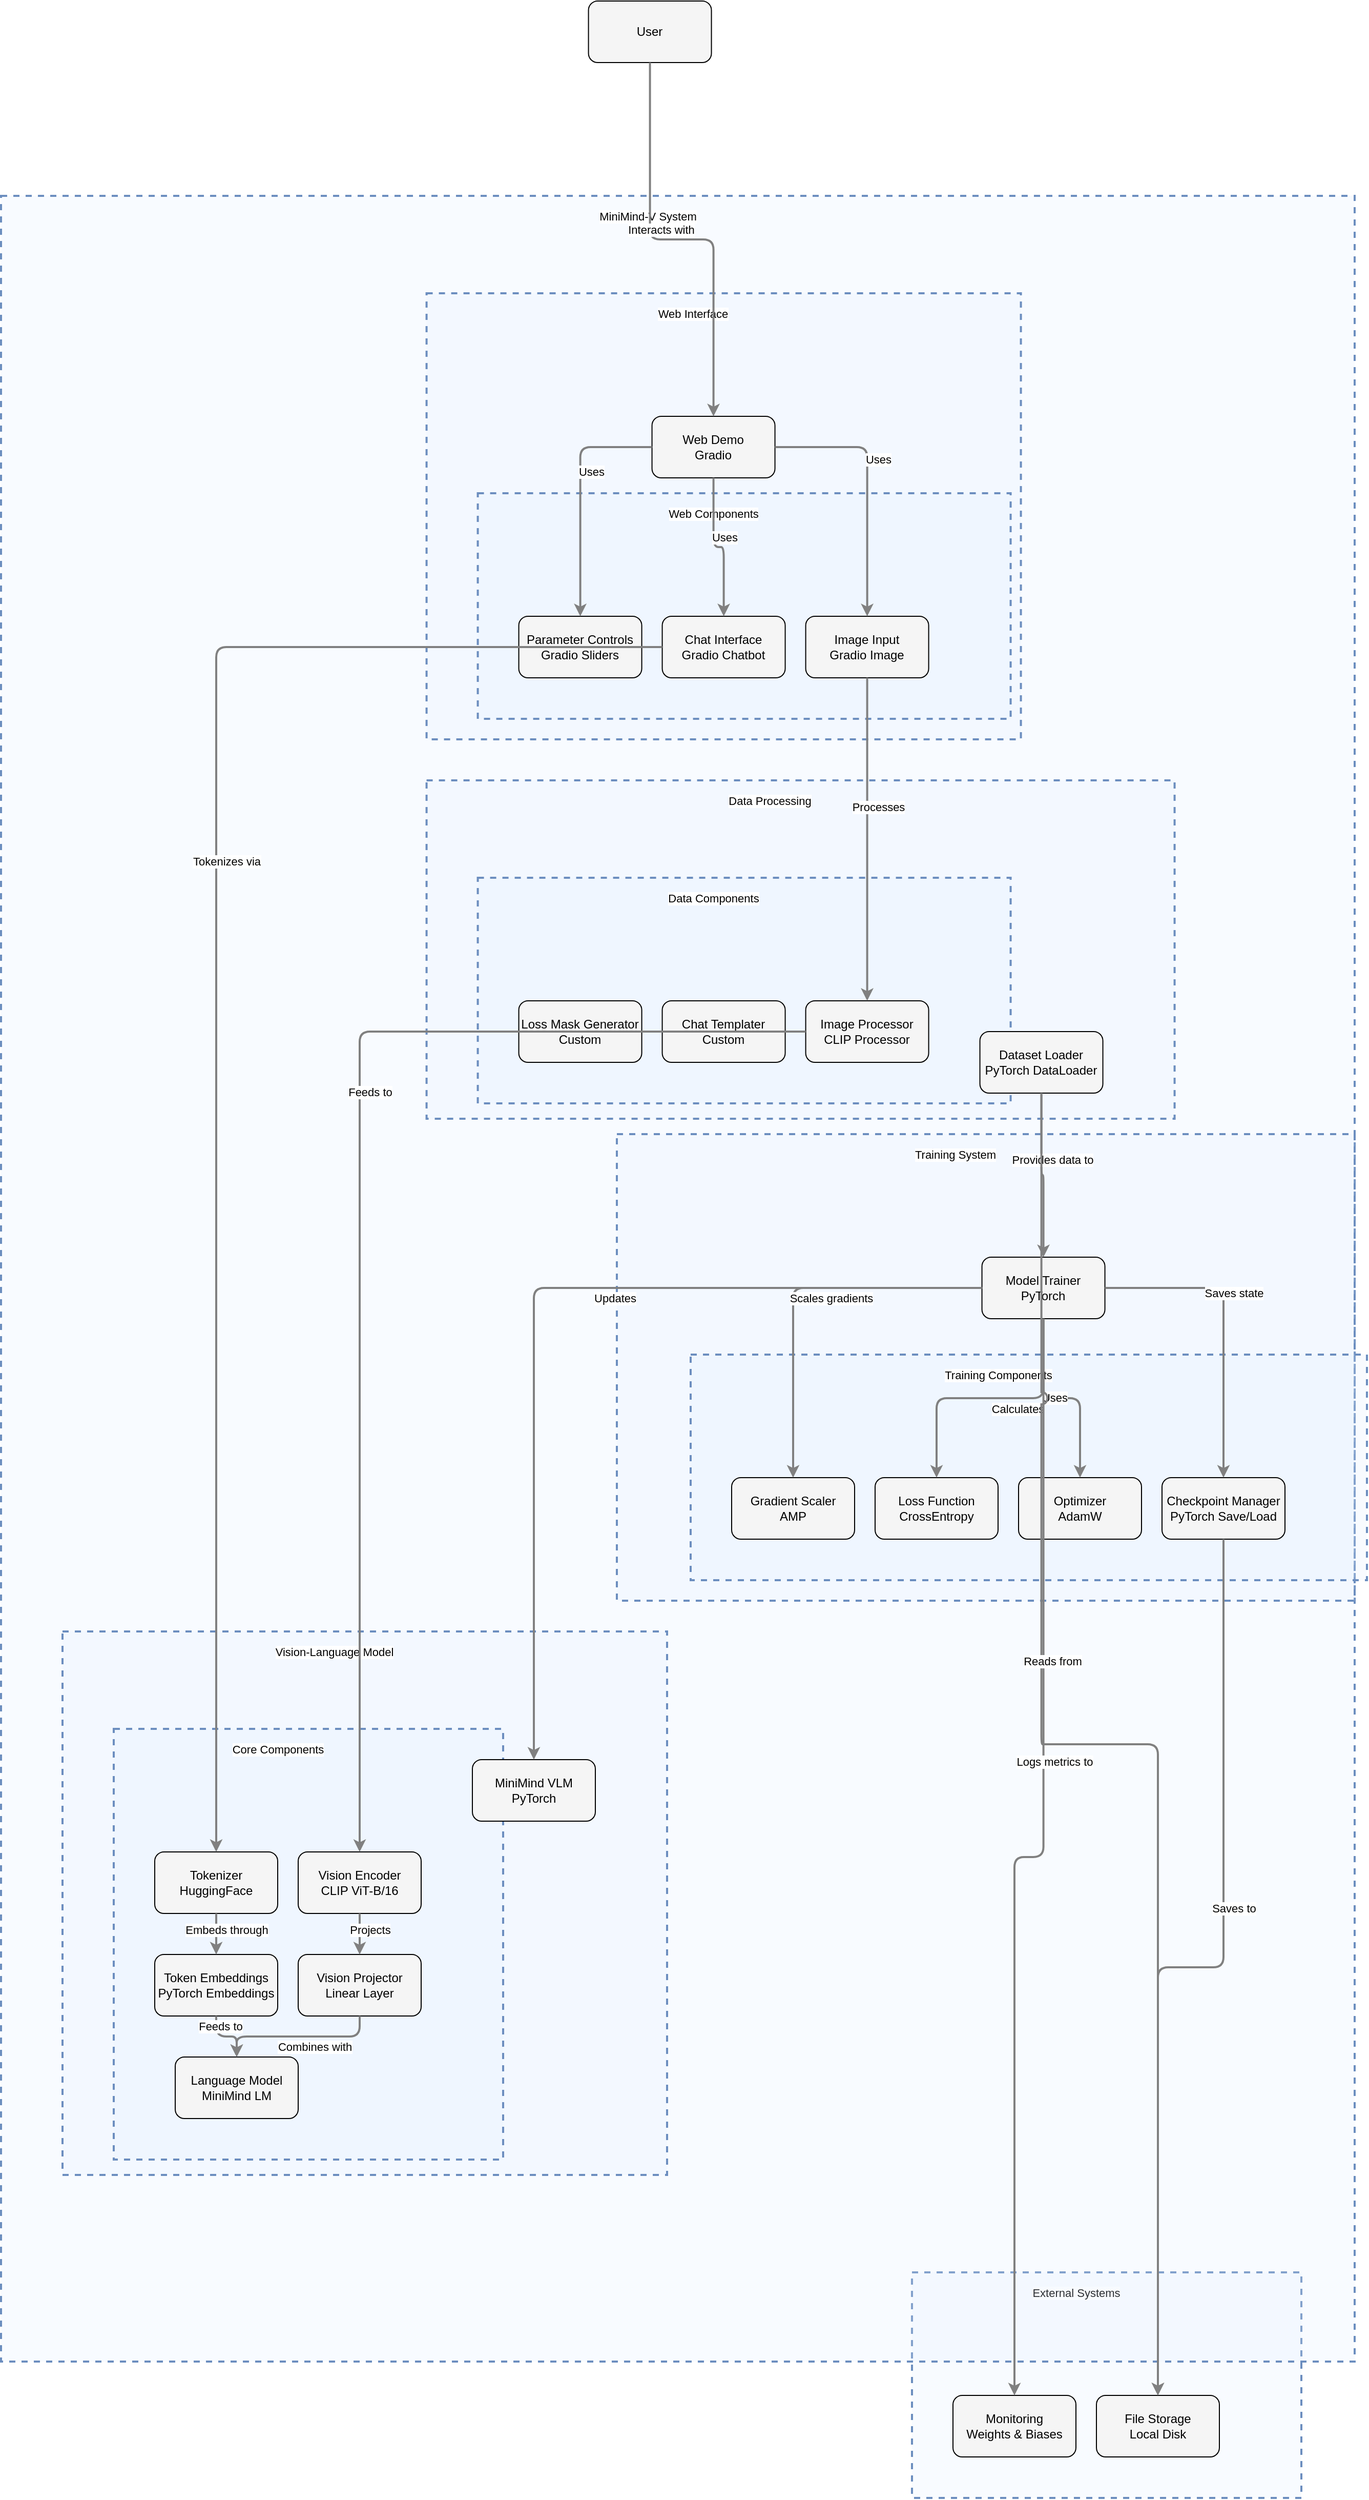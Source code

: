 <mxfile version="26.2.12">
  <diagram id="codeviz-diagram" name="System Diagram">
    <mxGraphModel dx="1044" dy="535" grid="1" gridSize="10" guides="1" tooltips="1" connect="1" arrows="1" fold="1" page="1" pageScale="1" pageWidth="827" pageHeight="1169" math="0" shadow="0">
      <root>
        <mxCell id="0" />
        <mxCell id="1" parent="0" />
        <mxCell id="subGraph9" value="" style="html=1;whiteSpace=wrap;container=1;fillColor=#dae8fc;strokeColor=#6c8ebf;dashed=1;fillOpacity=20;strokeWidth=2;containerType=none;recursiveResize=0;movable=1;resizable=1;autosize=0;dropTarget=0" parent="1" vertex="1">
          <mxGeometry x="943" y="2227" width="380" height="220" as="geometry" />
        </mxCell>
        <mxCell id="WandB" value="Monitoring&lt;br&gt;Weights &amp;amp; Biases" style="rounded=1;whiteSpace=wrap;html=1;fillColor=#f5f5f5" parent="subGraph9" vertex="1">
          <mxGeometry x="40" y="120" width="120" height="60" as="geometry" />
        </mxCell>
        <mxCell id="FileSystem" value="File Storage&lt;br&gt;Local Disk" style="rounded=1;whiteSpace=wrap;html=1;fillColor=#f5f5f5" parent="subGraph9" vertex="1">
          <mxGeometry x="180" y="120" width="120" height="60" as="geometry" />
        </mxCell>
        <mxCell id="subGraph9_label" value="External Systems" style="edgeLabel;html=1;align=center;verticalAlign=middle;resizable=0;labelBackgroundColor=white;spacing=5" parent="1" vertex="1">
          <mxGeometry x="951" y="2235" width="304" height="24" as="geometry" />
        </mxCell>
        <mxCell id="subGraph8" value="" style="html=1;whiteSpace=wrap;container=1;fillColor=#dae8fc;strokeColor=#6c8ebf;dashed=1;fillOpacity=20;strokeWidth=2;containerType=none;recursiveResize=0;movable=1;resizable=1;autosize=0;dropTarget=0" parent="1" vertex="1">
          <mxGeometry x="54" y="202" width="1321" height="2112" as="geometry" />
        </mxCell>
        <mxCell id="subGraph7" value="" style="html=1;whiteSpace=wrap;container=1;fillColor=#dae8fc;strokeColor=#6c8ebf;dashed=1;fillOpacity=20;strokeWidth=2;containerType=none;recursiveResize=0;movable=1;resizable=1;autosize=0;dropTarget=0" parent="subGraph8" vertex="1">
          <mxGeometry x="601" y="915" width="720" height="455" as="geometry" />
        </mxCell>
        <mxCell id="subGraph6" value="" style="html=1;whiteSpace=wrap;container=1;fillColor=#dae8fc;strokeColor=#6c8ebf;dashed=1;fillOpacity=20;strokeWidth=2;containerType=none;recursiveResize=0;movable=1;resizable=1;autosize=0;dropTarget=0" parent="subGraph7" vertex="1">
          <mxGeometry x="72" y="215" width="660" height="220" as="geometry" />
        </mxCell>
        <mxCell id="Optimizer" value="Optimizer&lt;br&gt;AdamW" style="rounded=1;whiteSpace=wrap;html=1;fillColor=#f5f5f5" parent="subGraph6" vertex="1">
          <mxGeometry x="320" y="120" width="120" height="60" as="geometry" />
        </mxCell>
        <mxCell id="LossFunction" value="Loss Function&lt;br&gt;CrossEntropy" style="rounded=1;whiteSpace=wrap;html=1;fillColor=#f5f5f5" parent="subGraph6" vertex="1">
          <mxGeometry x="180" y="120" width="120" height="60" as="geometry" />
        </mxCell>
        <mxCell id="GradScaler" value="Gradient Scaler&lt;br&gt;AMP" style="rounded=1;whiteSpace=wrap;html=1;fillColor=#f5f5f5" parent="subGraph6" vertex="1">
          <mxGeometry x="40" y="120" width="120" height="60" as="geometry" />
        </mxCell>
        <mxCell id="ModelCheckpoint" value="Checkpoint Manager&lt;br&gt;PyTorch Save/Load" style="rounded=1;whiteSpace=wrap;html=1;fillColor=#f5f5f5" parent="subGraph6" vertex="1">
          <mxGeometry x="460" y="120" width="120" height="60" as="geometry" />
        </mxCell>
        <mxCell id="subGraph6_label" value="Training Components" style="edgeLabel;html=1;align=center;verticalAlign=middle;resizable=0;labelBackgroundColor=white;spacing=5" parent="subGraph7" vertex="1">
          <mxGeometry x="80" y="223" width="584" height="24" as="geometry" />
        </mxCell>
        <mxCell id="TrainerModule" value="Model Trainer&lt;br&gt;PyTorch" style="rounded=1;whiteSpace=wrap;html=1;fillColor=#f5f5f5" parent="subGraph7" vertex="1">
          <mxGeometry x="356.286" y="120" width="120" height="60" as="geometry" />
        </mxCell>
        <mxCell id="subGraph7_label" value="Training System" style="edgeLabel;html=1;align=center;verticalAlign=middle;resizable=0;labelBackgroundColor=white;spacing=5" parent="subGraph8" vertex="1">
          <mxGeometry x="609" y="923" width="644" height="24" as="geometry" />
        </mxCell>
        <mxCell id="subGraph5" value="" style="html=1;whiteSpace=wrap;container=1;fillColor=#dae8fc;strokeColor=#6c8ebf;dashed=1;fillOpacity=20;strokeWidth=2;containerType=none;recursiveResize=0;movable=1;resizable=1;autosize=0;dropTarget=0" parent="subGraph8" vertex="1">
          <mxGeometry x="415.286" y="570" width="730" height="330" as="geometry" />
        </mxCell>
        <mxCell id="subGraph4" value="" style="html=1;whiteSpace=wrap;container=1;fillColor=#dae8fc;strokeColor=#6c8ebf;dashed=1;fillOpacity=20;strokeWidth=2;containerType=none;recursiveResize=0;movable=1;resizable=1;autosize=0;dropTarget=0" parent="subGraph5" vertex="1">
          <mxGeometry x="50" y="95" width="520" height="220" as="geometry" />
        </mxCell>
        <mxCell id="ImageProcessor" value="Image Processor&lt;br&gt;CLIP Processor" style="rounded=1;whiteSpace=wrap;html=1;fillColor=#f5f5f5" parent="subGraph4" vertex="1">
          <mxGeometry x="320" y="120" width="120" height="60" as="geometry" />
        </mxCell>
        <mxCell id="ChatTemplater" value="Chat Templater&lt;br&gt;Custom" style="rounded=1;whiteSpace=wrap;html=1;fillColor=#f5f5f5" parent="subGraph4" vertex="1">
          <mxGeometry x="180" y="120" width="120" height="60" as="geometry" />
        </mxCell>
        <mxCell id="LossMaskGenerator" value="Loss Mask Generator&lt;br&gt;Custom" style="rounded=1;whiteSpace=wrap;html=1;fillColor=#f5f5f5" parent="subGraph4" vertex="1">
          <mxGeometry x="40" y="120" width="120" height="60" as="geometry" />
        </mxCell>
        <mxCell id="subGraph4_label" value="Data Components" style="edgeLabel;html=1;align=center;verticalAlign=middle;resizable=0;labelBackgroundColor=white;spacing=5" parent="subGraph5" vertex="1">
          <mxGeometry x="58" y="103" width="444" height="24" as="geometry" />
        </mxCell>
        <mxCell id="DataLoader" value="Dataset Loader&lt;br&gt;PyTorch DataLoader" style="rounded=1;whiteSpace=wrap;html=1;fillColor=#f5f5f5" parent="subGraph5" vertex="1">
          <mxGeometry x="540" y="245" width="120" height="60" as="geometry" />
        </mxCell>
        <mxCell id="subGraph5_label" value="Data Processing" style="edgeLabel;html=1;align=center;verticalAlign=middle;resizable=0;labelBackgroundColor=white;spacing=5" parent="subGraph8" vertex="1">
          <mxGeometry x="423.286" y="578" width="654" height="24" as="geometry" />
        </mxCell>
        <mxCell id="subGraph3" value="" style="html=1;whiteSpace=wrap;container=1;fillColor=#dae8fc;strokeColor=#6c8ebf;dashed=1;fillOpacity=20;strokeWidth=2;containerType=none;recursiveResize=0;movable=1;resizable=1;autosize=0;dropTarget=0" parent="subGraph8" vertex="1">
          <mxGeometry x="60" y="1400" width="590" height="530" as="geometry" />
        </mxCell>
        <mxCell id="subGraph2" value="" style="html=1;whiteSpace=wrap;container=1;fillColor=#dae8fc;strokeColor=#6c8ebf;dashed=1;fillOpacity=20;strokeWidth=2;containerType=none;recursiveResize=0;movable=1;resizable=1;autosize=0;dropTarget=0" parent="subGraph3" vertex="1">
          <mxGeometry x="50" y="95" width="380" height="420" as="geometry" />
        </mxCell>
        <mxCell id="VisionEncoder" value="Vision Encoder&lt;br&gt;CLIP ViT-B/16" style="rounded=1;whiteSpace=wrap;html=1;fillColor=#f5f5f5" parent="subGraph2" vertex="1">
          <mxGeometry x="180" y="120" width="120" height="60" as="geometry" />
        </mxCell>
        <mxCell id="VisionProjector" value="Vision Projector&lt;br&gt;Linear Layer" style="rounded=1;whiteSpace=wrap;html=1;fillColor=#f5f5f5" parent="subGraph2" vertex="1">
          <mxGeometry x="180" y="220" width="120" height="60" as="geometry" />
        </mxCell>
        <mxCell id="LMModel" value="Language Model&lt;br&gt;MiniMind LM" style="rounded=1;whiteSpace=wrap;html=1;fillColor=#f5f5f5" parent="subGraph2" vertex="1">
          <mxGeometry x="60" y="320" width="120" height="60" as="geometry" />
        </mxCell>
        <mxCell id="TokenEmbedding" value="Token Embeddings&lt;br&gt;PyTorch Embeddings" style="rounded=1;whiteSpace=wrap;html=1;fillColor=#f5f5f5" parent="subGraph2" vertex="1">
          <mxGeometry x="40" y="220" width="120" height="60" as="geometry" />
        </mxCell>
        <mxCell id="Tokenizer" value="Tokenizer&lt;br&gt;HuggingFace" style="rounded=1;whiteSpace=wrap;html=1;fillColor=#f5f5f5" parent="subGraph2" vertex="1">
          <mxGeometry x="40" y="120" width="120" height="60" as="geometry" />
        </mxCell>
        <mxCell id="subGraph2_label" value="Core Components" style="edgeLabel;html=1;align=center;verticalAlign=middle;resizable=0;labelBackgroundColor=white;spacing=5" parent="subGraph3" vertex="1">
          <mxGeometry x="58" y="103" width="304" height="24" as="geometry" />
        </mxCell>
        <mxCell id="VLMCore" value="MiniMind VLM&lt;br&gt;PyTorch" style="rounded=1;whiteSpace=wrap;html=1;fillColor=#f5f5f5" parent="subGraph3" vertex="1">
          <mxGeometry x="400" y="125" width="120" height="60" as="geometry" />
        </mxCell>
        <mxCell id="subGraph3_label" value="Vision-Language Model" style="edgeLabel;html=1;align=center;verticalAlign=middle;resizable=0;labelBackgroundColor=white;spacing=5" parent="subGraph8" vertex="1">
          <mxGeometry x="68" y="1408" width="514" height="24" as="geometry" />
        </mxCell>
        <mxCell id="subGraph1" value="" style="html=1;whiteSpace=wrap;container=1;fillColor=#dae8fc;strokeColor=#6c8ebf;dashed=1;fillOpacity=20;strokeWidth=2;containerType=none;recursiveResize=0;movable=1;resizable=1;autosize=0;dropTarget=0" parent="subGraph8" vertex="1">
          <mxGeometry x="415.286" y="95" width="580" height="435" as="geometry" />
        </mxCell>
        <mxCell id="subGraph0" value="" style="html=1;whiteSpace=wrap;container=1;fillColor=#dae8fc;strokeColor=#6c8ebf;dashed=1;fillOpacity=20;strokeWidth=2;containerType=none;recursiveResize=0;movable=1;resizable=1;autosize=0;dropTarget=0" parent="subGraph1" vertex="1">
          <mxGeometry x="50" y="195" width="520" height="220" as="geometry" />
        </mxCell>
        <mxCell id="ImageInput" value="Image Input&lt;br&gt;Gradio Image" style="rounded=1;whiteSpace=wrap;html=1;fillColor=#f5f5f5" parent="subGraph0" vertex="1">
          <mxGeometry x="320" y="120" width="120" height="60" as="geometry" />
        </mxCell>
        <mxCell id="ChatInterface" value="Chat Interface&lt;br&gt;Gradio Chatbot" style="rounded=1;whiteSpace=wrap;html=1;fillColor=#f5f5f5" parent="subGraph0" vertex="1">
          <mxGeometry x="180" y="120" width="120" height="60" as="geometry" />
        </mxCell>
        <mxCell id="ParameterSliders" value="Parameter Controls&lt;br&gt;Gradio Sliders" style="rounded=1;whiteSpace=wrap;html=1;fillColor=#f5f5f5" parent="subGraph0" vertex="1">
          <mxGeometry x="40" y="120" width="120" height="60" as="geometry" />
        </mxCell>
        <mxCell id="subGraph0_label" value="Web Components" style="edgeLabel;html=1;align=center;verticalAlign=middle;resizable=0;labelBackgroundColor=white;spacing=5" parent="subGraph1" vertex="1">
          <mxGeometry x="58" y="203" width="444" height="24" as="geometry" />
        </mxCell>
        <mxCell id="WebDemo" value="Web Demo&lt;br&gt;Gradio" style="rounded=1;whiteSpace=wrap;html=1;fillColor=#f5f5f5" parent="subGraph1" vertex="1">
          <mxGeometry x="220" y="120" width="120" height="60" as="geometry" />
        </mxCell>
        <mxCell id="subGraph1_label" value="Web Interface" style="edgeLabel;html=1;align=center;verticalAlign=middle;resizable=0;labelBackgroundColor=white;spacing=5" parent="subGraph8" vertex="1">
          <mxGeometry x="423.286" y="103" width="504" height="24" as="geometry" />
        </mxCell>
        <mxCell id="subGraph8_label" value="MiniMind-V System" style="edgeLabel;html=1;align=center;verticalAlign=middle;resizable=0;labelBackgroundColor=white;spacing=5" parent="1" vertex="1">
          <mxGeometry x="62" y="210" width="1245" height="24" as="geometry" />
        </mxCell>
        <mxCell id="User" value="User" style="rounded=1;whiteSpace=wrap;html=1;fillColor=#f5f5f5" parent="1" vertex="1">
          <mxGeometry x="627.286" y="12" width="120" height="60" as="geometry" />
        </mxCell>
        <mxCell id="edge-L_User_WebDemo_0" style="edgeStyle=orthogonalEdgeStyle;rounded=1;orthogonalLoop=1;jettySize=auto;html=1;strokeColor=#808080;strokeWidth=2;jumpStyle=arc;jumpSize=10;spacing=15;labelBackgroundColor=white;labelBorderColor=none" parent="1" source="User" target="WebDemo" edge="1">
          <mxGeometry relative="1" as="geometry" />
        </mxCell>
        <mxCell id="edge-L_User_WebDemo_0_label" value="Interacts with" style="edgeLabel;html=1;align=center;verticalAlign=middle;resizable=0;points=[];" parent="edge-L_User_WebDemo_0" vertex="1" connectable="0">
          <mxGeometry x="-0.2" y="10" relative="1" as="geometry">
            <mxPoint as="offset" />
          </mxGeometry>
        </mxCell>
        <mxCell id="edge-L_WebDemo_ImageInput_1" style="edgeStyle=orthogonalEdgeStyle;rounded=1;orthogonalLoop=1;jettySize=auto;html=1;strokeColor=#808080;strokeWidth=2;jumpStyle=arc;jumpSize=10;spacing=15;labelBackgroundColor=white;labelBorderColor=none" parent="1" source="WebDemo" target="ImageInput" edge="1">
          <mxGeometry relative="1" as="geometry" />
        </mxCell>
        <mxCell id="edge-L_WebDemo_ImageInput_1_label" value="Uses" style="edgeLabel;html=1;align=center;verticalAlign=middle;resizable=0;points=[];" parent="edge-L_WebDemo_ImageInput_1" vertex="1" connectable="0">
          <mxGeometry x="-0.2" y="10" relative="1" as="geometry">
            <mxPoint as="offset" />
          </mxGeometry>
        </mxCell>
        <mxCell id="edge-L_WebDemo_ChatInterface_2" style="edgeStyle=orthogonalEdgeStyle;rounded=1;orthogonalLoop=1;jettySize=auto;html=1;strokeColor=#808080;strokeWidth=2;jumpStyle=arc;jumpSize=10;spacing=15;labelBackgroundColor=white;labelBorderColor=none" parent="1" source="WebDemo" target="ChatInterface" edge="1">
          <mxGeometry relative="1" as="geometry" />
        </mxCell>
        <mxCell id="edge-L_WebDemo_ChatInterface_2_label" value="Uses" style="edgeLabel;html=1;align=center;verticalAlign=middle;resizable=0;points=[];" parent="edge-L_WebDemo_ChatInterface_2" vertex="1" connectable="0">
          <mxGeometry x="-0.2" y="10" relative="1" as="geometry">
            <mxPoint as="offset" />
          </mxGeometry>
        </mxCell>
        <mxCell id="edge-L_WebDemo_ParameterSliders_3" style="edgeStyle=orthogonalEdgeStyle;rounded=1;orthogonalLoop=1;jettySize=auto;html=1;strokeColor=#808080;strokeWidth=2;jumpStyle=arc;jumpSize=10;spacing=15;labelBackgroundColor=white;labelBorderColor=none" parent="1" source="WebDemo" target="ParameterSliders" edge="1">
          <mxGeometry relative="1" as="geometry" />
        </mxCell>
        <mxCell id="edge-L_WebDemo_ParameterSliders_3_label" value="Uses" style="edgeLabel;html=1;align=center;verticalAlign=middle;resizable=0;points=[];" parent="edge-L_WebDemo_ParameterSliders_3" vertex="1" connectable="0">
          <mxGeometry x="-0.2" y="10" relative="1" as="geometry">
            <mxPoint as="offset" />
          </mxGeometry>
        </mxCell>
        <mxCell id="edge-L_ImageInput_ImageProcessor_4" style="edgeStyle=orthogonalEdgeStyle;rounded=1;orthogonalLoop=1;jettySize=auto;html=1;strokeColor=#808080;strokeWidth=2;jumpStyle=arc;jumpSize=10;spacing=15;labelBackgroundColor=white;labelBorderColor=none" parent="1" source="ImageInput" target="ImageProcessor" edge="1">
          <mxGeometry relative="1" as="geometry" />
        </mxCell>
        <mxCell id="edge-L_ImageInput_ImageProcessor_4_label" value="Processes" style="edgeLabel;html=1;align=center;verticalAlign=middle;resizable=0;points=[];" parent="edge-L_ImageInput_ImageProcessor_4" vertex="1" connectable="0">
          <mxGeometry x="-0.2" y="10" relative="1" as="geometry">
            <mxPoint as="offset" />
          </mxGeometry>
        </mxCell>
        <mxCell id="edge-L_ImageProcessor_VisionEncoder_5" style="edgeStyle=orthogonalEdgeStyle;rounded=1;orthogonalLoop=1;jettySize=auto;html=1;strokeColor=#808080;strokeWidth=2;jumpStyle=arc;jumpSize=10;spacing=15;labelBackgroundColor=white;labelBorderColor=none" parent="1" source="ImageProcessor" target="VisionEncoder" edge="1">
          <mxGeometry relative="1" as="geometry" />
        </mxCell>
        <mxCell id="edge-L_ImageProcessor_VisionEncoder_5_label" value="Feeds to" style="edgeLabel;html=1;align=center;verticalAlign=middle;resizable=0;points=[];" parent="edge-L_ImageProcessor_VisionEncoder_5" vertex="1" connectable="0">
          <mxGeometry x="-0.2" y="10" relative="1" as="geometry">
            <mxPoint as="offset" />
          </mxGeometry>
        </mxCell>
        <mxCell id="edge-L_VisionEncoder_VisionProjector_6" style="edgeStyle=orthogonalEdgeStyle;rounded=1;orthogonalLoop=1;jettySize=auto;html=1;strokeColor=#808080;strokeWidth=2;jumpStyle=arc;jumpSize=10;spacing=15;labelBackgroundColor=white;labelBorderColor=none" parent="1" source="VisionEncoder" target="VisionProjector" edge="1">
          <mxGeometry relative="1" as="geometry" />
        </mxCell>
        <mxCell id="edge-L_VisionEncoder_VisionProjector_6_label" value="Projects" style="edgeLabel;html=1;align=center;verticalAlign=middle;resizable=0;points=[];" parent="edge-L_VisionEncoder_VisionProjector_6" vertex="1" connectable="0">
          <mxGeometry x="-0.2" y="10" relative="1" as="geometry">
            <mxPoint as="offset" />
          </mxGeometry>
        </mxCell>
        <mxCell id="edge-L_VisionProjector_LMModel_7" style="edgeStyle=orthogonalEdgeStyle;rounded=1;orthogonalLoop=1;jettySize=auto;html=1;strokeColor=#808080;strokeWidth=2;jumpStyle=arc;jumpSize=10;spacing=15;labelBackgroundColor=white;labelBorderColor=none" parent="1" source="VisionProjector" target="LMModel" edge="1">
          <mxGeometry relative="1" as="geometry" />
        </mxCell>
        <mxCell id="edge-L_VisionProjector_LMModel_7_label" value="Combines with" style="edgeLabel;html=1;align=center;verticalAlign=middle;resizable=0;points=[];" parent="edge-L_VisionProjector_LMModel_7" vertex="1" connectable="0">
          <mxGeometry x="-0.2" y="10" relative="1" as="geometry">
            <mxPoint as="offset" />
          </mxGeometry>
        </mxCell>
        <mxCell id="edge-L_ChatInterface_Tokenizer_8" style="edgeStyle=orthogonalEdgeStyle;rounded=1;orthogonalLoop=1;jettySize=auto;html=1;strokeColor=#808080;strokeWidth=2;jumpStyle=arc;jumpSize=10;spacing=15;labelBackgroundColor=white;labelBorderColor=none" parent="1" source="ChatInterface" target="Tokenizer" edge="1">
          <mxGeometry relative="1" as="geometry" />
        </mxCell>
        <mxCell id="edge-L_ChatInterface_Tokenizer_8_label" value="Tokenizes via" style="edgeLabel;html=1;align=center;verticalAlign=middle;resizable=0;points=[];" parent="edge-L_ChatInterface_Tokenizer_8" vertex="1" connectable="0">
          <mxGeometry x="-0.2" y="10" relative="1" as="geometry">
            <mxPoint as="offset" />
          </mxGeometry>
        </mxCell>
        <mxCell id="edge-L_Tokenizer_TokenEmbedding_9" style="edgeStyle=orthogonalEdgeStyle;rounded=1;orthogonalLoop=1;jettySize=auto;html=1;strokeColor=#808080;strokeWidth=2;jumpStyle=arc;jumpSize=10;spacing=15;labelBackgroundColor=white;labelBorderColor=none" parent="1" source="Tokenizer" target="TokenEmbedding" edge="1">
          <mxGeometry relative="1" as="geometry" />
        </mxCell>
        <mxCell id="edge-L_Tokenizer_TokenEmbedding_9_label" value="Embeds through" style="edgeLabel;html=1;align=center;verticalAlign=middle;resizable=0;points=[];" parent="edge-L_Tokenizer_TokenEmbedding_9" vertex="1" connectable="0">
          <mxGeometry x="-0.2" y="10" relative="1" as="geometry">
            <mxPoint as="offset" />
          </mxGeometry>
        </mxCell>
        <mxCell id="edge-L_TokenEmbedding_LMModel_10" style="edgeStyle=orthogonalEdgeStyle;rounded=1;orthogonalLoop=1;jettySize=auto;html=1;strokeColor=#808080;strokeWidth=2;jumpStyle=arc;jumpSize=10;spacing=15;labelBackgroundColor=white;labelBorderColor=none" parent="1" source="TokenEmbedding" target="LMModel" edge="1">
          <mxGeometry relative="1" as="geometry" />
        </mxCell>
        <mxCell id="edge-L_TokenEmbedding_LMModel_10_label" value="Feeds to" style="edgeLabel;html=1;align=center;verticalAlign=middle;resizable=0;points=[];" parent="edge-L_TokenEmbedding_LMModel_10" vertex="1" connectable="0">
          <mxGeometry x="-0.2" y="10" relative="1" as="geometry">
            <mxPoint as="offset" />
          </mxGeometry>
        </mxCell>
        <mxCell id="edge-L_DataLoader_TrainerModule_11" style="edgeStyle=orthogonalEdgeStyle;rounded=1;orthogonalLoop=1;jettySize=auto;html=1;strokeColor=#808080;strokeWidth=2;jumpStyle=arc;jumpSize=10;spacing=15;labelBackgroundColor=white;labelBorderColor=none" parent="1" source="DataLoader" target="TrainerModule" edge="1">
          <mxGeometry relative="1" as="geometry" />
        </mxCell>
        <mxCell id="edge-L_DataLoader_TrainerModule_11_label" value="Provides data to" style="edgeLabel;html=1;align=center;verticalAlign=middle;resizable=0;points=[];" parent="edge-L_DataLoader_TrainerModule_11" vertex="1" connectable="0">
          <mxGeometry x="-0.2" y="10" relative="1" as="geometry">
            <mxPoint as="offset" />
          </mxGeometry>
        </mxCell>
        <mxCell id="edge-L_TrainerModule_VLMCore_12" style="edgeStyle=orthogonalEdgeStyle;rounded=1;orthogonalLoop=1;jettySize=auto;html=1;strokeColor=#808080;strokeWidth=2;jumpStyle=arc;jumpSize=10;spacing=15;labelBackgroundColor=white;labelBorderColor=none" parent="1" source="TrainerModule" target="VLMCore" edge="1">
          <mxGeometry relative="1" as="geometry" />
        </mxCell>
        <mxCell id="edge-L_TrainerModule_VLMCore_12_label" value="Updates" style="edgeLabel;html=1;align=center;verticalAlign=middle;resizable=0;points=[];" parent="edge-L_TrainerModule_VLMCore_12" vertex="1" connectable="0">
          <mxGeometry x="-0.2" y="10" relative="1" as="geometry">
            <mxPoint as="offset" />
          </mxGeometry>
        </mxCell>
        <mxCell id="edge-L_TrainerModule_Optimizer_13" style="edgeStyle=orthogonalEdgeStyle;rounded=1;orthogonalLoop=1;jettySize=auto;html=1;strokeColor=#808080;strokeWidth=2;jumpStyle=arc;jumpSize=10;spacing=15;labelBackgroundColor=white;labelBorderColor=none" parent="1" source="TrainerModule" target="Optimizer" edge="1">
          <mxGeometry relative="1" as="geometry" />
        </mxCell>
        <mxCell id="edge-L_TrainerModule_Optimizer_13_label" value="Uses" style="edgeLabel;html=1;align=center;verticalAlign=middle;resizable=0;points=[];" parent="edge-L_TrainerModule_Optimizer_13" vertex="1" connectable="0">
          <mxGeometry x="-0.2" y="10" relative="1" as="geometry">
            <mxPoint as="offset" />
          </mxGeometry>
        </mxCell>
        <mxCell id="edge-L_TrainerModule_LossFunction_14" style="edgeStyle=orthogonalEdgeStyle;rounded=1;orthogonalLoop=1;jettySize=auto;html=1;strokeColor=#808080;strokeWidth=2;jumpStyle=arc;jumpSize=10;spacing=15;labelBackgroundColor=white;labelBorderColor=none" parent="1" source="TrainerModule" target="LossFunction" edge="1">
          <mxGeometry relative="1" as="geometry" />
        </mxCell>
        <mxCell id="edge-L_TrainerModule_LossFunction_14_label" value="Calculates" style="edgeLabel;html=1;align=center;verticalAlign=middle;resizable=0;points=[];" parent="edge-L_TrainerModule_LossFunction_14" vertex="1" connectable="0">
          <mxGeometry x="-0.2" y="10" relative="1" as="geometry">
            <mxPoint as="offset" />
          </mxGeometry>
        </mxCell>
        <mxCell id="edge-L_TrainerModule_GradScaler_15" style="edgeStyle=orthogonalEdgeStyle;rounded=1;orthogonalLoop=1;jettySize=auto;html=1;strokeColor=#808080;strokeWidth=2;jumpStyle=arc;jumpSize=10;spacing=15;labelBackgroundColor=white;labelBorderColor=none" parent="1" source="TrainerModule" target="GradScaler" edge="1">
          <mxGeometry relative="1" as="geometry" />
        </mxCell>
        <mxCell id="edge-L_TrainerModule_GradScaler_15_label" value="Scales gradients" style="edgeLabel;html=1;align=center;verticalAlign=middle;resizable=0;points=[];" parent="edge-L_TrainerModule_GradScaler_15" vertex="1" connectable="0">
          <mxGeometry x="-0.2" y="10" relative="1" as="geometry">
            <mxPoint as="offset" />
          </mxGeometry>
        </mxCell>
        <mxCell id="edge-L_TrainerModule_ModelCheckpoint_16" style="edgeStyle=orthogonalEdgeStyle;rounded=1;orthogonalLoop=1;jettySize=auto;html=1;strokeColor=#808080;strokeWidth=2;jumpStyle=arc;jumpSize=10;spacing=15;labelBackgroundColor=white;labelBorderColor=none" parent="1" source="TrainerModule" target="ModelCheckpoint" edge="1">
          <mxGeometry relative="1" as="geometry" />
        </mxCell>
        <mxCell id="edge-L_TrainerModule_ModelCheckpoint_16_label" value="Saves state" style="edgeLabel;html=1;align=center;verticalAlign=middle;resizable=0;points=[];" parent="edge-L_TrainerModule_ModelCheckpoint_16" vertex="1" connectable="0">
          <mxGeometry x="-0.2" y="10" relative="1" as="geometry">
            <mxPoint as="offset" />
          </mxGeometry>
        </mxCell>
        <mxCell id="edge-L_TrainerModule_WandB_17" style="edgeStyle=orthogonalEdgeStyle;rounded=1;orthogonalLoop=1;jettySize=auto;html=1;strokeColor=#808080;strokeWidth=2;jumpStyle=arc;jumpSize=10;spacing=15;labelBackgroundColor=white;labelBorderColor=none" parent="1" source="TrainerModule" target="WandB" edge="1">
          <mxGeometry relative="1" as="geometry" />
        </mxCell>
        <mxCell id="edge-L_TrainerModule_WandB_17_label" value="Logs metrics to" style="edgeLabel;html=1;align=center;verticalAlign=middle;resizable=0;points=[];" parent="edge-L_TrainerModule_WandB_17" vertex="1" connectable="0">
          <mxGeometry x="-0.2" y="10" relative="1" as="geometry">
            <mxPoint as="offset" />
          </mxGeometry>
        </mxCell>
        <mxCell id="edge-L_ModelCheckpoint_FileSystem_18" style="edgeStyle=orthogonalEdgeStyle;rounded=1;orthogonalLoop=1;jettySize=auto;html=1;strokeColor=#808080;strokeWidth=2;jumpStyle=arc;jumpSize=10;spacing=15;labelBackgroundColor=white;labelBorderColor=none" parent="1" source="ModelCheckpoint" target="FileSystem" edge="1">
          <mxGeometry relative="1" as="geometry" />
        </mxCell>
        <mxCell id="edge-L_ModelCheckpoint_FileSystem_18_label" value="Saves to" style="edgeLabel;html=1;align=center;verticalAlign=middle;resizable=0;points=[];" parent="edge-L_ModelCheckpoint_FileSystem_18" vertex="1" connectable="0">
          <mxGeometry x="-0.2" y="10" relative="1" as="geometry">
            <mxPoint as="offset" />
          </mxGeometry>
        </mxCell>
        <mxCell id="edge-L_DataLoader_FileSystem_19" style="edgeStyle=orthogonalEdgeStyle;rounded=1;orthogonalLoop=1;jettySize=auto;html=1;strokeColor=#808080;strokeWidth=2;jumpStyle=arc;jumpSize=10;spacing=15;labelBackgroundColor=white;labelBorderColor=none" parent="1" source="DataLoader" target="FileSystem" edge="1">
          <mxGeometry relative="1" as="geometry" />
        </mxCell>
        <mxCell id="edge-L_DataLoader_FileSystem_19_label" value="Reads from" style="edgeLabel;html=1;align=center;verticalAlign=middle;resizable=0;points=[];" parent="edge-L_DataLoader_FileSystem_19" vertex="1" connectable="0">
          <mxGeometry x="-0.2" y="10" relative="1" as="geometry">
            <mxPoint as="offset" />
          </mxGeometry>
        </mxCell>
      </root>
    </mxGraphModel>
  </diagram>
</mxfile>
